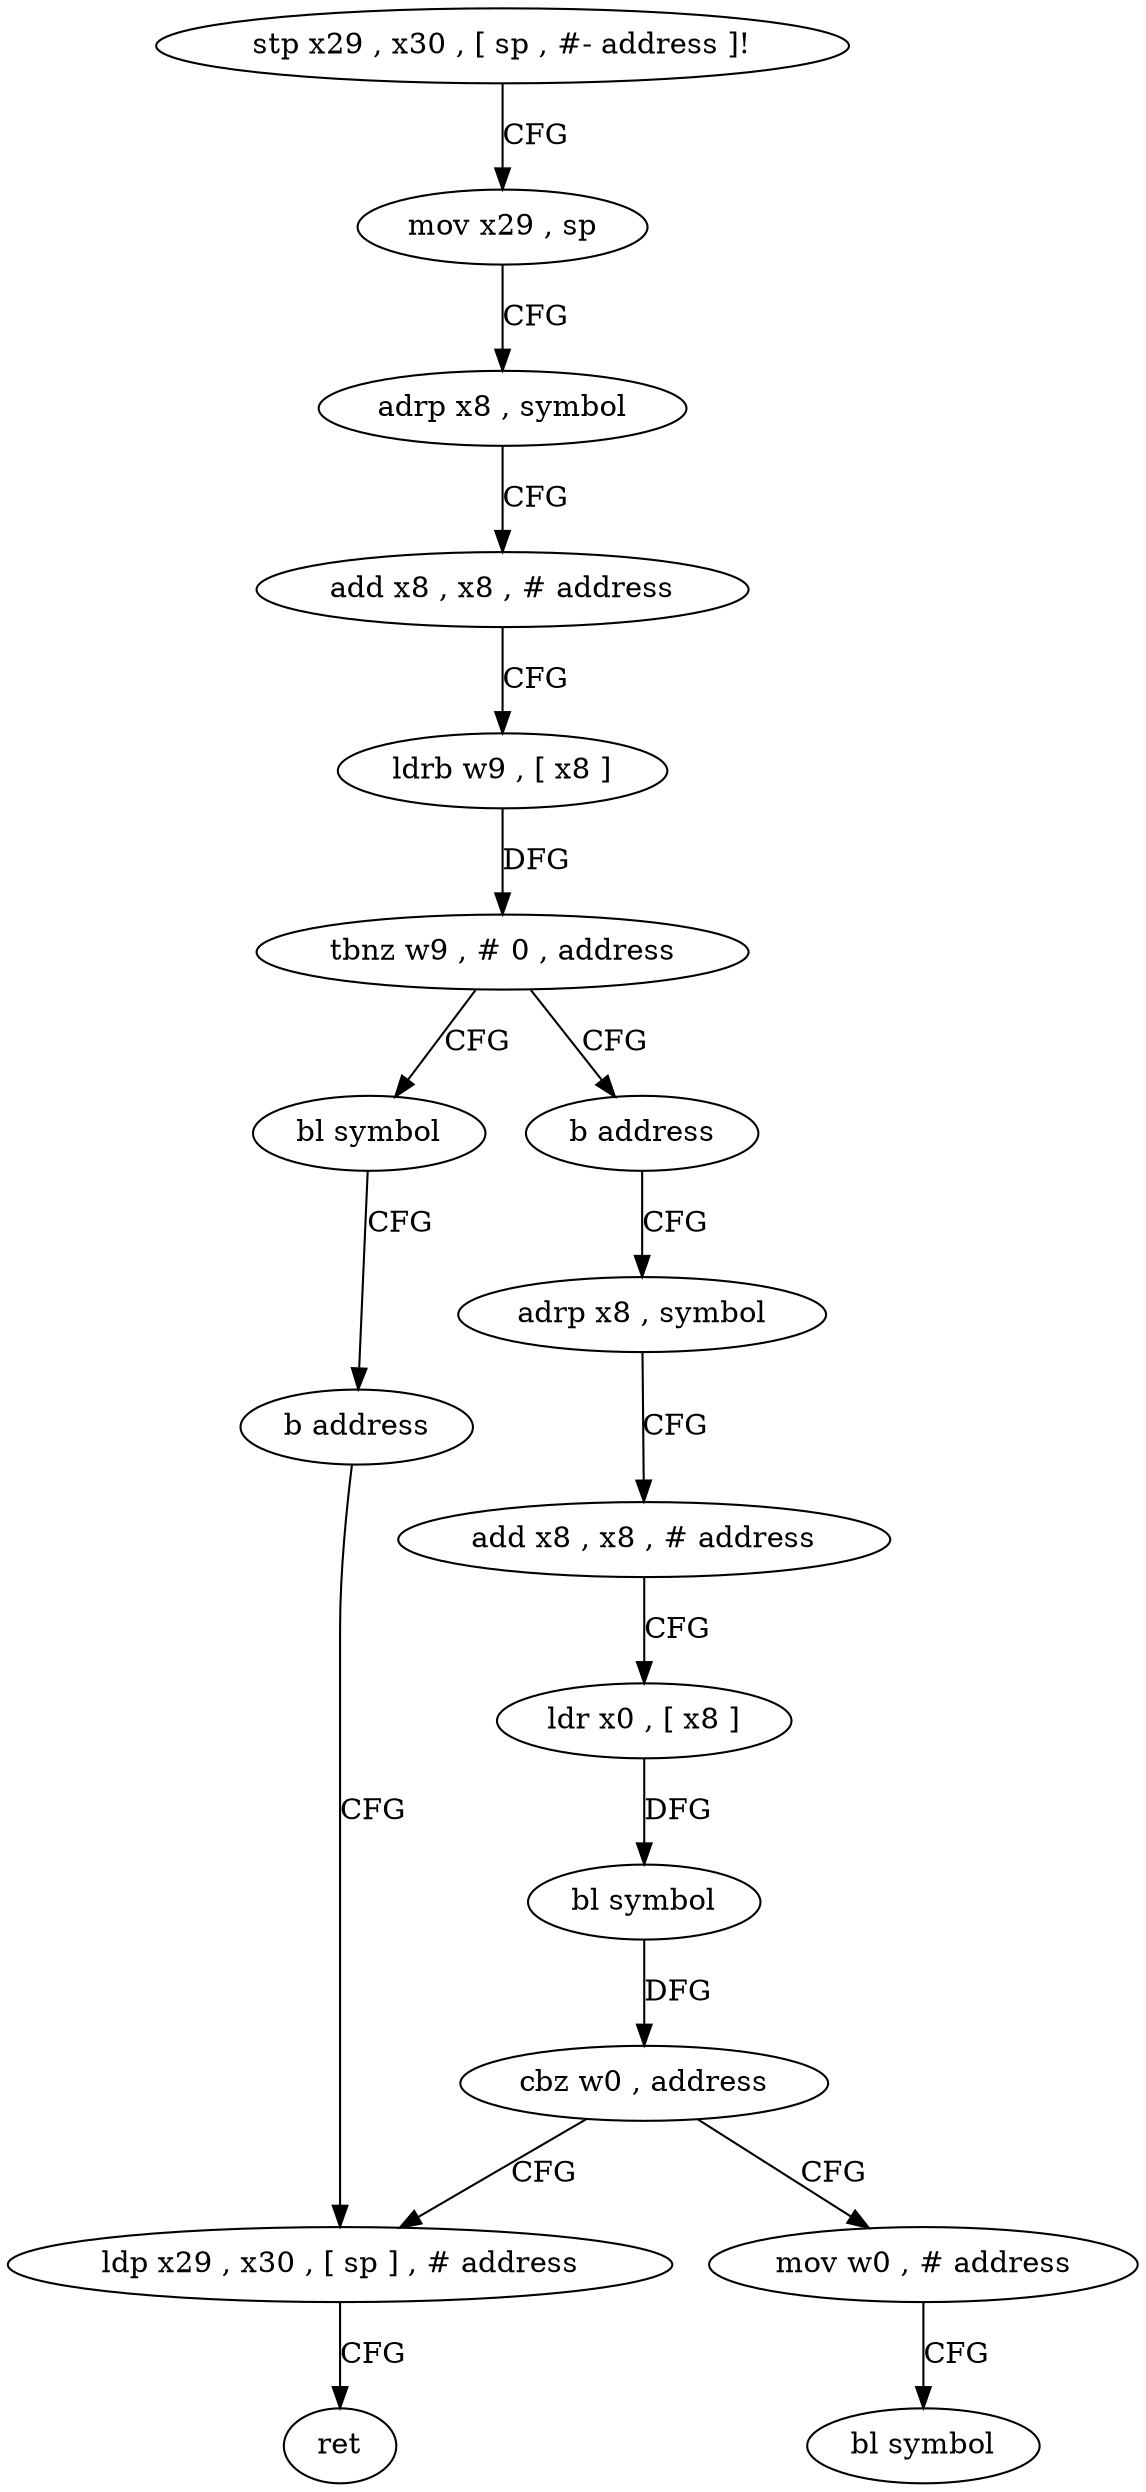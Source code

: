 digraph "func" {
"4212036" [label = "stp x29 , x30 , [ sp , #- address ]!" ]
"4212040" [label = "mov x29 , sp" ]
"4212044" [label = "adrp x8 , symbol" ]
"4212048" [label = "add x8 , x8 , # address" ]
"4212052" [label = "ldrb w9 , [ x8 ]" ]
"4212056" [label = "tbnz w9 , # 0 , address" ]
"4212064" [label = "bl symbol" ]
"4212060" [label = "b address" ]
"4212068" [label = "b address" ]
"4212100" [label = "ldp x29 , x30 , [ sp ] , # address" ]
"4212072" [label = "adrp x8 , symbol" ]
"4212104" [label = "ret" ]
"4212076" [label = "add x8 , x8 , # address" ]
"4212080" [label = "ldr x0 , [ x8 ]" ]
"4212084" [label = "bl symbol" ]
"4212088" [label = "cbz w0 , address" ]
"4212092" [label = "mov w0 , # address" ]
"4212096" [label = "bl symbol" ]
"4212036" -> "4212040" [ label = "CFG" ]
"4212040" -> "4212044" [ label = "CFG" ]
"4212044" -> "4212048" [ label = "CFG" ]
"4212048" -> "4212052" [ label = "CFG" ]
"4212052" -> "4212056" [ label = "DFG" ]
"4212056" -> "4212064" [ label = "CFG" ]
"4212056" -> "4212060" [ label = "CFG" ]
"4212064" -> "4212068" [ label = "CFG" ]
"4212060" -> "4212072" [ label = "CFG" ]
"4212068" -> "4212100" [ label = "CFG" ]
"4212100" -> "4212104" [ label = "CFG" ]
"4212072" -> "4212076" [ label = "CFG" ]
"4212076" -> "4212080" [ label = "CFG" ]
"4212080" -> "4212084" [ label = "DFG" ]
"4212084" -> "4212088" [ label = "DFG" ]
"4212088" -> "4212100" [ label = "CFG" ]
"4212088" -> "4212092" [ label = "CFG" ]
"4212092" -> "4212096" [ label = "CFG" ]
}
